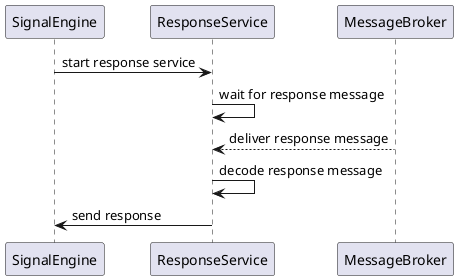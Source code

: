 @startuml

participant SignalEngine as SC
participant ResponseService as RPS
participant MessageBroker as MB

SC -> RPS: start response service
RPS -> RPS: wait for response message
MB --> RPS: deliver response message
RPS -> RPS: decode response message
RPS -> SC: send response

@enduml